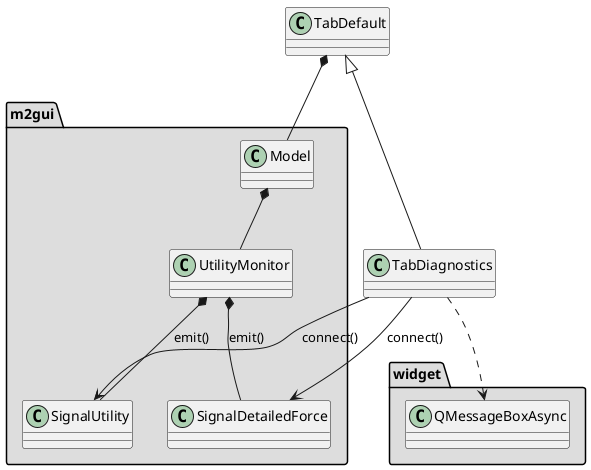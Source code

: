 @startuml
package "m2gui" #DDDDDD {
  Model *-- UtilityMonitor
  UtilityMonitor *-- SignalUtility : emit()
  UtilityMonitor *-- SignalDetailedForce : emit()
}

package "widget" #DDDDDD {
  class QMessageBoxAsync
}

TabDefault *-- Model
TabDefault <|-- TabDiagnostics

TabDiagnostics --> SignalUtility : connect()
TabDiagnostics --> SignalDetailedForce : connect()
TabDiagnostics ..> QMessageBoxAsync
@enduml
